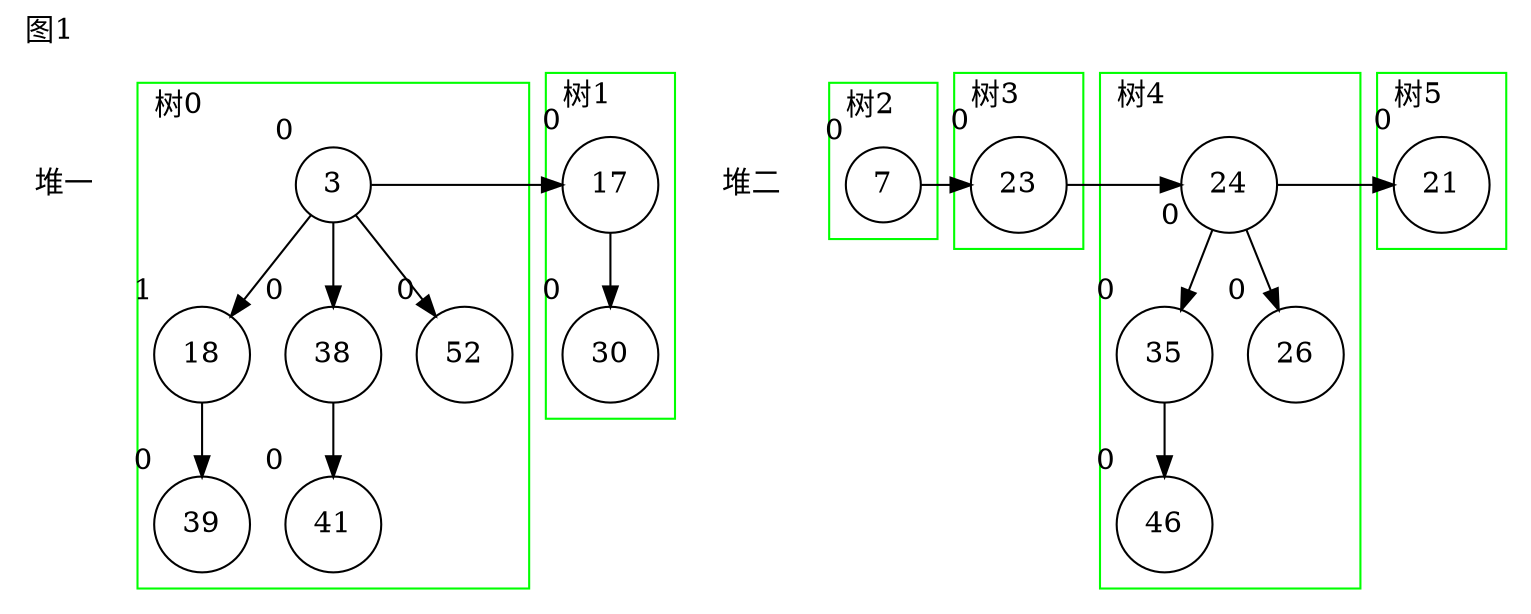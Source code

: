 digraph g{
node[shape=circle];
label="图1";
labeljust=l;
labelloc=t;
nt1[label="堆一",shape=plaintext];
subgraph cluster_0 {
pencolor=green;label="树0";
n21[label=3, xlabel=0];
n22[label=18, xlabel=1];
n21->n22;
n23[label=39, xlabel=0];
n22->n23;
n24[label=38, xlabel=0];
n21->n24;
n25[label=41, xlabel=0];
n24->n25;
n26[label=52, xlabel=0];
n21->n26;
}
subgraph cluster_1 {
pencolor=green;label="树1";
n27[label=17, xlabel=0];
n28[label=30, xlabel=0];
n27->n28;
}
n21->n27[constraint=false];
nt2[label="堆二",shape=plaintext];
subgraph cluster_2 {
pencolor=green;label="树2";
n29[label=7, xlabel=0];
}
subgraph cluster_3 {
pencolor=green;label="树3";
n30[label=23, xlabel=0];
}
n29->n30[constraint=false];
subgraph cluster_4 {
pencolor=green;label="树4";
n31[label=24, xlabel=0];
n32[label=35, xlabel=0];
n31->n32;
n33[label=46, xlabel=0];
n32->n33;
n34[label=26, xlabel=0];
n31->n34;
}
n30->n31[constraint=false];
subgraph cluster_5 {
pencolor=green;label="树5";
n35[label=21, xlabel=0];
}
n31->n35[constraint=false];
}
